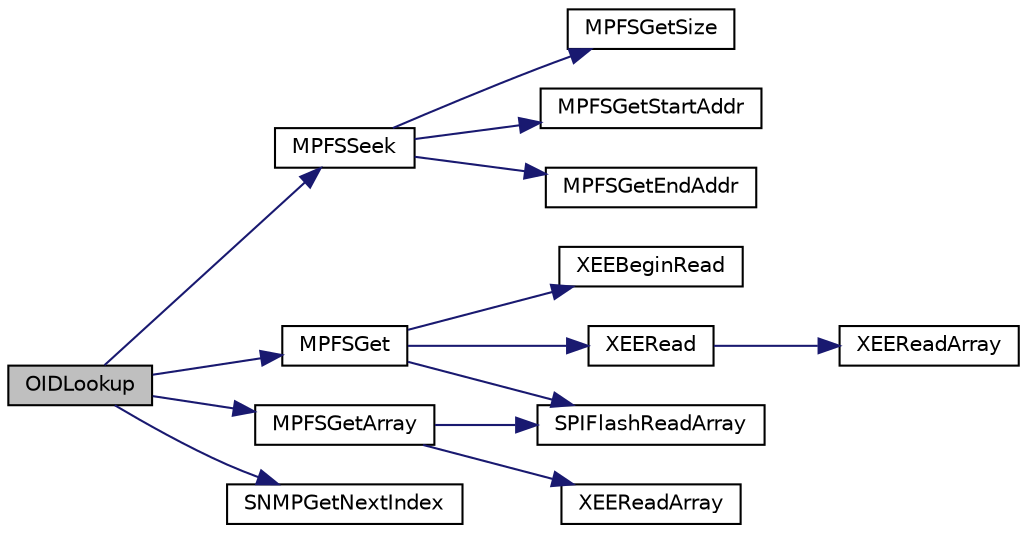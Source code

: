 digraph "OIDLookup"
{
  edge [fontname="Helvetica",fontsize="10",labelfontname="Helvetica",labelfontsize="10"];
  node [fontname="Helvetica",fontsize="10",shape=record];
  rankdir="LR";
  Node1 [label="OIDLookup",height=0.2,width=0.4,color="black", fillcolor="grey75", style="filled", fontcolor="black"];
  Node1 -> Node2 [color="midnightblue",fontsize="10",style="solid",fontname="Helvetica"];
  Node2 [label="MPFSSeek",height=0.2,width=0.4,color="black", fillcolor="white", style="filled",URL="$_m_p_f_s2_8h.html#aa7554eb69c3ee75485332ea232867e88"];
  Node2 -> Node3 [color="midnightblue",fontsize="10",style="solid",fontname="Helvetica"];
  Node3 [label="MPFSGetSize",height=0.2,width=0.4,color="black", fillcolor="white", style="filled",URL="$_m_p_f_s2_8c.html#ab5f95b53b6147d65bd310651ea186c4f"];
  Node2 -> Node4 [color="midnightblue",fontsize="10",style="solid",fontname="Helvetica"];
  Node4 [label="MPFSGetStartAddr",height=0.2,width=0.4,color="black", fillcolor="white", style="filled",URL="$_m_p_f_s2_8c.html#ad88773de15b176b96448609cdbd8ed8b"];
  Node2 -> Node5 [color="midnightblue",fontsize="10",style="solid",fontname="Helvetica"];
  Node5 [label="MPFSGetEndAddr",height=0.2,width=0.4,color="black", fillcolor="white", style="filled",URL="$_m_p_f_s2_8c.html#ad660543467859473984c11b655d64322"];
  Node1 -> Node6 [color="midnightblue",fontsize="10",style="solid",fontname="Helvetica"];
  Node6 [label="MPFSGet",height=0.2,width=0.4,color="black", fillcolor="white", style="filled",URL="$_m_p_f_s2_8h.html#afb383667304485d15b8533a6af5d72bb"];
  Node6 -> Node7 [color="midnightblue",fontsize="10",style="solid",fontname="Helvetica"];
  Node7 [label="XEEBeginRead",height=0.2,width=0.4,color="black", fillcolor="white", style="filled",URL="$_x_e_e_p_r_o_m_8h.html#ab78c05e1d3c082d1222b31e4cd0bde00"];
  Node6 -> Node8 [color="midnightblue",fontsize="10",style="solid",fontname="Helvetica"];
  Node8 [label="XEERead",height=0.2,width=0.4,color="black", fillcolor="white", style="filled",URL="$_x_e_e_p_r_o_m_8h.html#ac2a8019dcb8a55999748080b10af9c22"];
  Node8 -> Node9 [color="midnightblue",fontsize="10",style="solid",fontname="Helvetica"];
  Node9 [label="XEEReadArray",height=0.2,width=0.4,color="black", fillcolor="white", style="filled",URL="$_s_p_i_e_e_p_r_o_m_8c.html#ad33a7f0f4695611007fedfce9e310def"];
  Node6 -> Node10 [color="midnightblue",fontsize="10",style="solid",fontname="Helvetica"];
  Node10 [label="SPIFlashReadArray",height=0.2,width=0.4,color="black", fillcolor="white", style="filled",URL="$_s_p_i_flash_8h.html#ae5aa83767752148a914311bcff478d8b"];
  Node1 -> Node11 [color="midnightblue",fontsize="10",style="solid",fontname="Helvetica"];
  Node11 [label="MPFSGetArray",height=0.2,width=0.4,color="black", fillcolor="white", style="filled",URL="$_m_p_f_s2_8h.html#a1240a043816cea186c933f00cc10f83f"];
  Node11 -> Node12 [color="midnightblue",fontsize="10",style="solid",fontname="Helvetica"];
  Node12 [label="XEEReadArray",height=0.2,width=0.4,color="black", fillcolor="white", style="filled",URL="$_x_e_e_p_r_o_m_8h.html#ad33a7f0f4695611007fedfce9e310def"];
  Node11 -> Node10 [color="midnightblue",fontsize="10",style="solid",fontname="Helvetica"];
  Node1 -> Node13 [color="midnightblue",fontsize="10",style="solid",fontname="Helvetica"];
  Node13 [label="SNMPGetNextIndex",height=0.2,width=0.4,color="black", fillcolor="white", style="filled",URL="$_s_n_m_p_8h.html#a1e9039aa43b82f13d5ef59bd14ab6b6d"];
}
